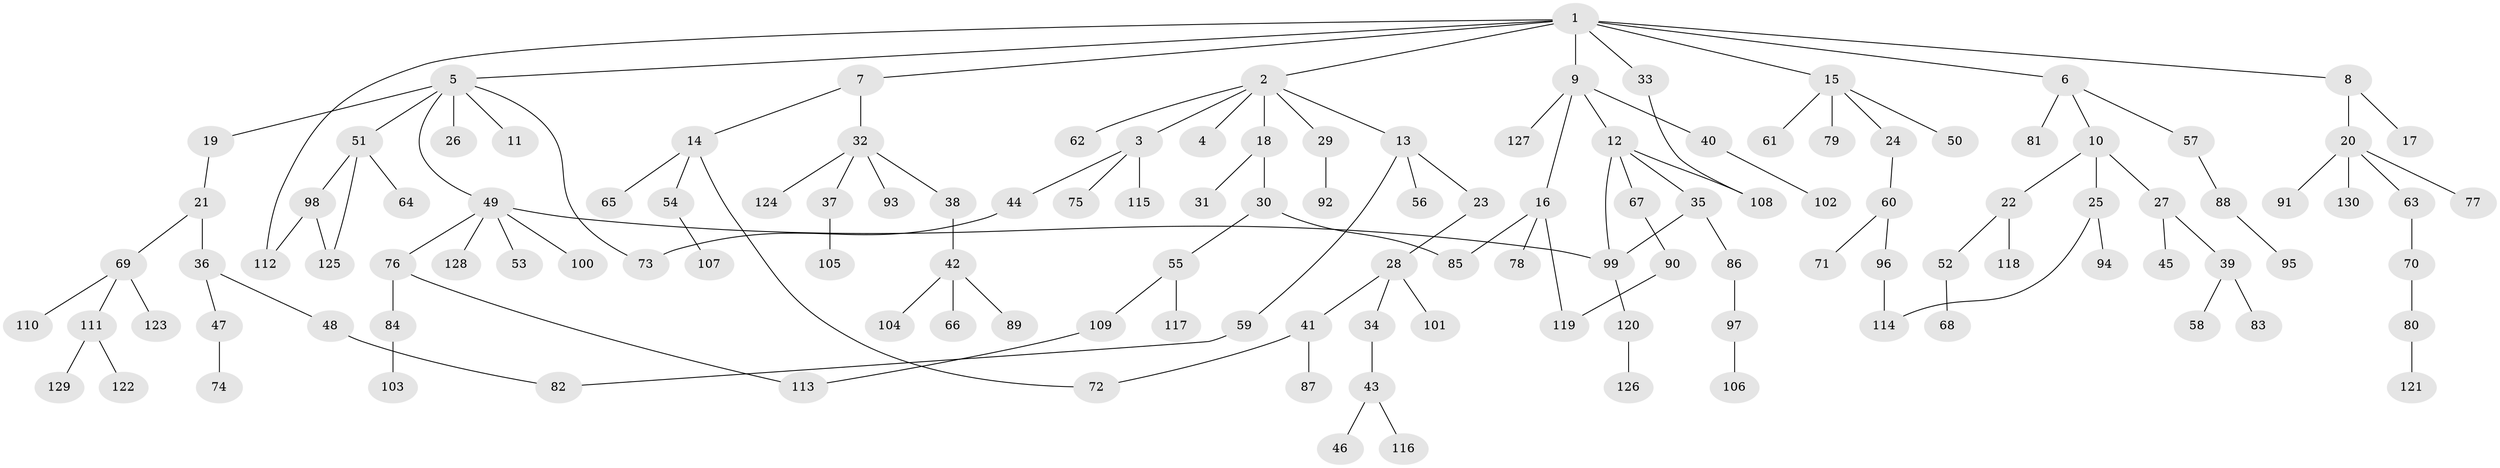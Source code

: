 // coarse degree distribution, {1: 0.5846153846153846, 19: 0.015384615384615385, 2: 0.2153846153846154, 3: 0.03076923076923077, 5: 0.03076923076923077, 4: 0.09230769230769231, 6: 0.015384615384615385, 7: 0.015384615384615385}
// Generated by graph-tools (version 1.1) at 2025/45/03/04/25 21:45:48]
// undirected, 130 vertices, 141 edges
graph export_dot {
graph [start="1"]
  node [color=gray90,style=filled];
  1;
  2;
  3;
  4;
  5;
  6;
  7;
  8;
  9;
  10;
  11;
  12;
  13;
  14;
  15;
  16;
  17;
  18;
  19;
  20;
  21;
  22;
  23;
  24;
  25;
  26;
  27;
  28;
  29;
  30;
  31;
  32;
  33;
  34;
  35;
  36;
  37;
  38;
  39;
  40;
  41;
  42;
  43;
  44;
  45;
  46;
  47;
  48;
  49;
  50;
  51;
  52;
  53;
  54;
  55;
  56;
  57;
  58;
  59;
  60;
  61;
  62;
  63;
  64;
  65;
  66;
  67;
  68;
  69;
  70;
  71;
  72;
  73;
  74;
  75;
  76;
  77;
  78;
  79;
  80;
  81;
  82;
  83;
  84;
  85;
  86;
  87;
  88;
  89;
  90;
  91;
  92;
  93;
  94;
  95;
  96;
  97;
  98;
  99;
  100;
  101;
  102;
  103;
  104;
  105;
  106;
  107;
  108;
  109;
  110;
  111;
  112;
  113;
  114;
  115;
  116;
  117;
  118;
  119;
  120;
  121;
  122;
  123;
  124;
  125;
  126;
  127;
  128;
  129;
  130;
  1 -- 2;
  1 -- 5;
  1 -- 6;
  1 -- 7;
  1 -- 8;
  1 -- 9;
  1 -- 15;
  1 -- 33;
  1 -- 112;
  2 -- 3;
  2 -- 4;
  2 -- 13;
  2 -- 18;
  2 -- 29;
  2 -- 62;
  3 -- 44;
  3 -- 75;
  3 -- 115;
  5 -- 11;
  5 -- 19;
  5 -- 26;
  5 -- 49;
  5 -- 51;
  5 -- 73;
  6 -- 10;
  6 -- 57;
  6 -- 81;
  7 -- 14;
  7 -- 32;
  8 -- 17;
  8 -- 20;
  9 -- 12;
  9 -- 16;
  9 -- 40;
  9 -- 127;
  10 -- 22;
  10 -- 25;
  10 -- 27;
  12 -- 35;
  12 -- 67;
  12 -- 108;
  12 -- 99;
  13 -- 23;
  13 -- 56;
  13 -- 59;
  14 -- 54;
  14 -- 65;
  14 -- 72;
  15 -- 24;
  15 -- 50;
  15 -- 61;
  15 -- 79;
  16 -- 78;
  16 -- 85;
  16 -- 119;
  18 -- 30;
  18 -- 31;
  19 -- 21;
  20 -- 63;
  20 -- 77;
  20 -- 91;
  20 -- 130;
  21 -- 36;
  21 -- 69;
  22 -- 52;
  22 -- 118;
  23 -- 28;
  24 -- 60;
  25 -- 94;
  25 -- 114;
  27 -- 39;
  27 -- 45;
  28 -- 34;
  28 -- 41;
  28 -- 101;
  29 -- 92;
  30 -- 55;
  30 -- 85;
  32 -- 37;
  32 -- 38;
  32 -- 93;
  32 -- 124;
  33 -- 108;
  34 -- 43;
  35 -- 86;
  35 -- 99;
  36 -- 47;
  36 -- 48;
  37 -- 105;
  38 -- 42;
  39 -- 58;
  39 -- 83;
  40 -- 102;
  41 -- 72;
  41 -- 87;
  42 -- 66;
  42 -- 89;
  42 -- 104;
  43 -- 46;
  43 -- 116;
  44 -- 73;
  47 -- 74;
  48 -- 82;
  49 -- 53;
  49 -- 76;
  49 -- 99;
  49 -- 100;
  49 -- 128;
  51 -- 64;
  51 -- 98;
  51 -- 125;
  52 -- 68;
  54 -- 107;
  55 -- 109;
  55 -- 117;
  57 -- 88;
  59 -- 82;
  60 -- 71;
  60 -- 96;
  63 -- 70;
  67 -- 90;
  69 -- 110;
  69 -- 111;
  69 -- 123;
  70 -- 80;
  76 -- 84;
  76 -- 113;
  80 -- 121;
  84 -- 103;
  86 -- 97;
  88 -- 95;
  90 -- 119;
  96 -- 114;
  97 -- 106;
  98 -- 112;
  98 -- 125;
  99 -- 120;
  109 -- 113;
  111 -- 122;
  111 -- 129;
  120 -- 126;
}

